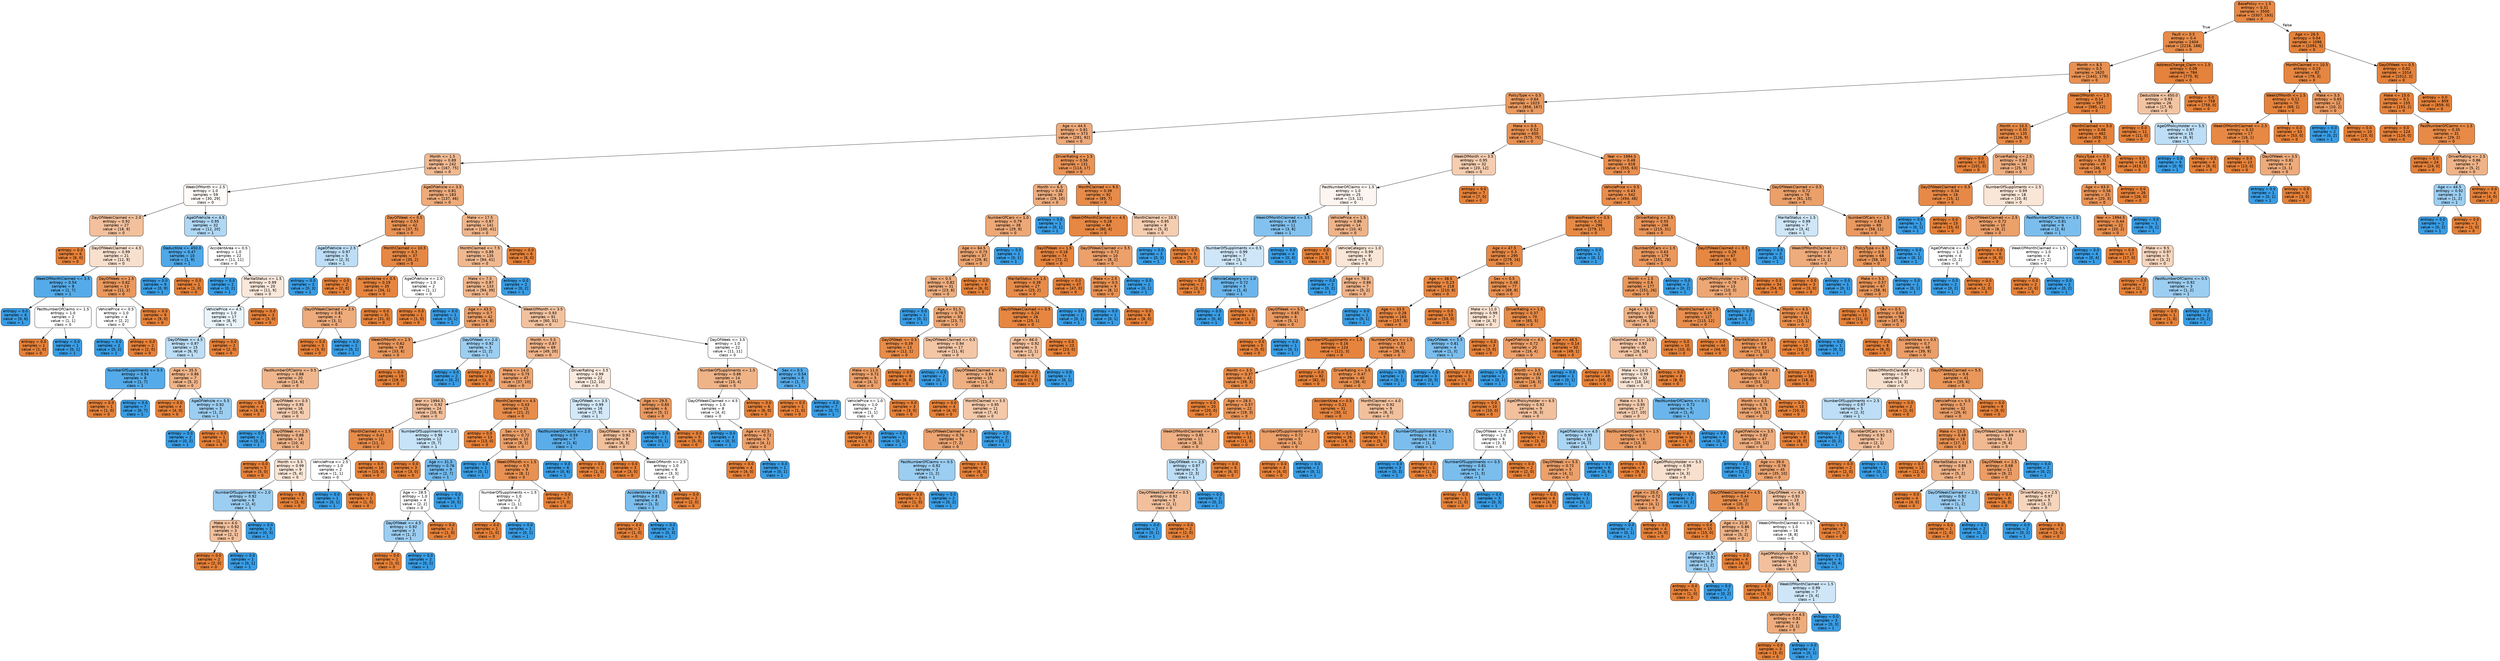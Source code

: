 digraph Tree {
node [shape=box, style="filled, rounded", color="black", fontname=helvetica] ;
edge [fontname=helvetica] ;
0 [label="BasePolicy <= 1.5\nentropy = 0.31\nsamples = 3500\nvalue = [3307, 193]\nclass = 0", fillcolor="#e78845"] ;
1 [label="Fault <= 0.5\nentropy = 0.4\nsamples = 2404\nvalue = [2216, 188]\nclass = 0", fillcolor="#e78c4a"] ;
0 -> 1 [labeldistance=2.5, labelangle=45, headlabel="True"] ;
2 [label="Month <= 8.5\nentropy = 0.5\nsamples = 1620\nvalue = [1441, 179]\nclass = 0", fillcolor="#e89152"] ;
1 -> 2 ;
3 [label="PolicyType <= 0.5\nentropy = 0.64\nsamples = 1023\nvalue = [856, 167]\nclass = 0", fillcolor="#ea9a60"] ;
2 -> 3 ;
4 [label="Age <= 44.5\nentropy = 0.81\nsamples = 373\nvalue = [281, 92]\nclass = 0", fillcolor="#eeaa7a"] ;
3 -> 4 ;
5 [label="Month <= 1.5\nentropy = 0.89\nsamples = 242\nvalue = [167, 75]\nclass = 0", fillcolor="#f1ba92"] ;
4 -> 5 ;
6 [label="WeekOfMonth <= 2.5\nentropy = 1.0\nsamples = 59\nvalue = [30, 29]\nclass = 0", fillcolor="#fefbf8"] ;
5 -> 6 ;
7 [label="DayOfWeekClaimed <= 2.0\nentropy = 0.92\nsamples = 27\nvalue = [18, 9]\nclass = 0", fillcolor="#f2c09c"] ;
6 -> 7 ;
8 [label="entropy = 0.0\nsamples = 6\nvalue = [6, 0]\nclass = 0", fillcolor="#e58139"] ;
7 -> 8 ;
9 [label="DayOfWeekClaimed <= 4.5\nentropy = 0.99\nsamples = 21\nvalue = [12, 9]\nclass = 0", fillcolor="#f8e0ce"] ;
7 -> 9 ;
10 [label="WeekOfMonthClaimed <= 3.5\nentropy = 0.54\nsamples = 8\nvalue = [1, 7]\nclass = 1", fillcolor="#55abe9"] ;
9 -> 10 ;
11 [label="entropy = 0.0\nsamples = 6\nvalue = [0, 6]\nclass = 1", fillcolor="#399de5"] ;
10 -> 11 ;
12 [label="PastNumberOfClaims <= 1.5\nentropy = 1.0\nsamples = 2\nvalue = [1, 1]\nclass = 0", fillcolor="#ffffff"] ;
10 -> 12 ;
13 [label="entropy = 0.0\nsamples = 1\nvalue = [1, 0]\nclass = 0", fillcolor="#e58139"] ;
12 -> 13 ;
14 [label="entropy = 0.0\nsamples = 1\nvalue = [0, 1]\nclass = 1", fillcolor="#399de5"] ;
12 -> 14 ;
15 [label="DayOfWeek <= 1.5\nentropy = 0.62\nsamples = 13\nvalue = [11, 2]\nclass = 0", fillcolor="#ea985d"] ;
9 -> 15 ;
16 [label="VehiclePrice <= 0.5\nentropy = 1.0\nsamples = 4\nvalue = [2, 2]\nclass = 0", fillcolor="#ffffff"] ;
15 -> 16 ;
17 [label="entropy = 0.0\nsamples = 2\nvalue = [0, 2]\nclass = 1", fillcolor="#399de5"] ;
16 -> 17 ;
18 [label="entropy = 0.0\nsamples = 2\nvalue = [2, 0]\nclass = 0", fillcolor="#e58139"] ;
16 -> 18 ;
19 [label="entropy = 0.0\nsamples = 9\nvalue = [9, 0]\nclass = 0", fillcolor="#e58139"] ;
15 -> 19 ;
20 [label="AgeOfVehicle <= 4.5\nentropy = 0.95\nsamples = 32\nvalue = [12, 20]\nclass = 1", fillcolor="#b0d8f5"] ;
6 -> 20 ;
21 [label="Deductible <= 450.0\nentropy = 0.47\nsamples = 10\nvalue = [1, 9]\nclass = 1", fillcolor="#4fa8e8"] ;
20 -> 21 ;
22 [label="entropy = 0.0\nsamples = 9\nvalue = [0, 9]\nclass = 1", fillcolor="#399de5"] ;
21 -> 22 ;
23 [label="entropy = 0.0\nsamples = 1\nvalue = [1, 0]\nclass = 0", fillcolor="#e58139"] ;
21 -> 23 ;
24 [label="AccidentArea <= 0.5\nentropy = 1.0\nsamples = 22\nvalue = [11, 11]\nclass = 0", fillcolor="#ffffff"] ;
20 -> 24 ;
25 [label="entropy = 0.0\nsamples = 2\nvalue = [0, 2]\nclass = 1", fillcolor="#399de5"] ;
24 -> 25 ;
26 [label="MaritalStatus <= 1.5\nentropy = 0.99\nsamples = 20\nvalue = [11, 9]\nclass = 0", fillcolor="#fae8db"] ;
24 -> 26 ;
27 [label="VehiclePrice <= 4.5\nentropy = 1.0\nsamples = 17\nvalue = [8, 9]\nclass = 1", fillcolor="#e9f4fc"] ;
26 -> 27 ;
28 [label="DayOfWeek <= 4.5\nentropy = 0.97\nsamples = 15\nvalue = [6, 9]\nclass = 1", fillcolor="#bddef6"] ;
27 -> 28 ;
29 [label="NumberOfSuppliments <= 0.5\nentropy = 0.54\nsamples = 8\nvalue = [1, 7]\nclass = 1", fillcolor="#55abe9"] ;
28 -> 29 ;
30 [label="entropy = 0.0\nsamples = 1\nvalue = [1, 0]\nclass = 0", fillcolor="#e58139"] ;
29 -> 30 ;
31 [label="entropy = 0.0\nsamples = 7\nvalue = [0, 7]\nclass = 1", fillcolor="#399de5"] ;
29 -> 31 ;
32 [label="Age <= 35.5\nentropy = 0.86\nsamples = 7\nvalue = [5, 2]\nclass = 0", fillcolor="#efb388"] ;
28 -> 32 ;
33 [label="entropy = 0.0\nsamples = 4\nvalue = [4, 0]\nclass = 0", fillcolor="#e58139"] ;
32 -> 33 ;
34 [label="AgeOfVehicle <= 5.5\nentropy = 0.92\nsamples = 3\nvalue = [1, 2]\nclass = 1", fillcolor="#9ccef2"] ;
32 -> 34 ;
35 [label="entropy = 0.0\nsamples = 2\nvalue = [0, 2]\nclass = 1", fillcolor="#399de5"] ;
34 -> 35 ;
36 [label="entropy = 0.0\nsamples = 1\nvalue = [1, 0]\nclass = 0", fillcolor="#e58139"] ;
34 -> 36 ;
37 [label="entropy = 0.0\nsamples = 2\nvalue = [2, 0]\nclass = 0", fillcolor="#e58139"] ;
27 -> 37 ;
38 [label="entropy = 0.0\nsamples = 3\nvalue = [3, 0]\nclass = 0", fillcolor="#e58139"] ;
26 -> 38 ;
39 [label="AgeOfVehicle <= 3.5\nentropy = 0.81\nsamples = 183\nvalue = [137, 46]\nclass = 0", fillcolor="#eeab7b"] ;
5 -> 39 ;
40 [label="DayOfWeek <= 0.5\nentropy = 0.53\nsamples = 42\nvalue = [37, 5]\nclass = 0", fillcolor="#e99254"] ;
39 -> 40 ;
41 [label="AgeOfVehicle <= 2.5\nentropy = 0.97\nsamples = 5\nvalue = [2, 3]\nclass = 1", fillcolor="#bddef6"] ;
40 -> 41 ;
42 [label="entropy = 0.0\nsamples = 3\nvalue = [0, 3]\nclass = 1", fillcolor="#399de5"] ;
41 -> 42 ;
43 [label="entropy = 0.0\nsamples = 2\nvalue = [2, 0]\nclass = 0", fillcolor="#e58139"] ;
41 -> 43 ;
44 [label="MonthClaimed <= 10.5\nentropy = 0.3\nsamples = 37\nvalue = [35, 2]\nclass = 0", fillcolor="#e68844"] ;
40 -> 44 ;
45 [label="AccidentArea <= 0.5\nentropy = 0.19\nsamples = 35\nvalue = [34, 1]\nclass = 0", fillcolor="#e6853f"] ;
44 -> 45 ;
46 [label="DayOfWeekClaimed <= 2.5\nentropy = 0.81\nsamples = 4\nvalue = [3, 1]\nclass = 0", fillcolor="#eeab7b"] ;
45 -> 46 ;
47 [label="entropy = 0.0\nsamples = 3\nvalue = [3, 0]\nclass = 0", fillcolor="#e58139"] ;
46 -> 47 ;
48 [label="entropy = 0.0\nsamples = 1\nvalue = [0, 1]\nclass = 1", fillcolor="#399de5"] ;
46 -> 48 ;
49 [label="entropy = 0.0\nsamples = 31\nvalue = [31, 0]\nclass = 0", fillcolor="#e58139"] ;
45 -> 49 ;
50 [label="AgeOfVehicle <= 2.0\nentropy = 1.0\nsamples = 2\nvalue = [1, 1]\nclass = 0", fillcolor="#ffffff"] ;
44 -> 50 ;
51 [label="entropy = 0.0\nsamples = 1\nvalue = [1, 0]\nclass = 0", fillcolor="#e58139"] ;
50 -> 51 ;
52 [label="entropy = 0.0\nsamples = 1\nvalue = [0, 1]\nclass = 1", fillcolor="#399de5"] ;
50 -> 52 ;
53 [label="Make <= 17.5\nentropy = 0.87\nsamples = 141\nvalue = [100, 41]\nclass = 0", fillcolor="#f0b58a"] ;
39 -> 53 ;
54 [label="MonthClaimed <= 7.5\nentropy = 0.89\nsamples = 135\nvalue = [94, 41]\nclass = 0", fillcolor="#f0b88f"] ;
53 -> 54 ;
55 [label="Make <= 7.5\nentropy = 0.87\nsamples = 133\nvalue = [94, 39]\nclass = 0", fillcolor="#f0b58b"] ;
54 -> 55 ;
56 [label="Age <= 43.5\nentropy = 0.7\nsamples = 42\nvalue = [34, 8]\nclass = 0", fillcolor="#eb9f68"] ;
55 -> 56 ;
57 [label="WeekOfMonth <= 2.5\nentropy = 0.62\nsamples = 39\nvalue = [33, 6]\nclass = 0", fillcolor="#ea985d"] ;
56 -> 57 ;
58 [label="PastNumberOfClaims <= 0.5\nentropy = 0.88\nsamples = 20\nvalue = [14, 6]\nclass = 0", fillcolor="#f0b78e"] ;
57 -> 58 ;
59 [label="entropy = 0.0\nsamples = 4\nvalue = [4, 0]\nclass = 0", fillcolor="#e58139"] ;
58 -> 59 ;
60 [label="DayOfWeek <= 0.5\nentropy = 0.95\nsamples = 16\nvalue = [10, 6]\nclass = 0", fillcolor="#f5cdb0"] ;
58 -> 60 ;
61 [label="entropy = 0.0\nsamples = 2\nvalue = [0, 2]\nclass = 1", fillcolor="#399de5"] ;
60 -> 61 ;
62 [label="DayOfWeek <= 2.5\nentropy = 0.86\nsamples = 14\nvalue = [10, 4]\nclass = 0", fillcolor="#efb388"] ;
60 -> 62 ;
63 [label="entropy = 0.0\nsamples = 5\nvalue = [5, 0]\nclass = 0", fillcolor="#e58139"] ;
62 -> 63 ;
64 [label="Month <= 5.5\nentropy = 0.99\nsamples = 9\nvalue = [5, 4]\nclass = 0", fillcolor="#fae6d7"] ;
62 -> 64 ;
65 [label="NumberOfSuppliments <= 2.0\nentropy = 0.92\nsamples = 6\nvalue = [2, 4]\nclass = 1", fillcolor="#9ccef2"] ;
64 -> 65 ;
66 [label="Make <= 4.0\nentropy = 0.92\nsamples = 3\nvalue = [2, 1]\nclass = 0", fillcolor="#f2c09c"] ;
65 -> 66 ;
67 [label="entropy = 0.0\nsamples = 2\nvalue = [2, 0]\nclass = 0", fillcolor="#e58139"] ;
66 -> 67 ;
68 [label="entropy = 0.0\nsamples = 1\nvalue = [0, 1]\nclass = 1", fillcolor="#399de5"] ;
66 -> 68 ;
69 [label="entropy = 0.0\nsamples = 3\nvalue = [0, 3]\nclass = 1", fillcolor="#399de5"] ;
65 -> 69 ;
70 [label="entropy = 0.0\nsamples = 3\nvalue = [3, 0]\nclass = 0", fillcolor="#e58139"] ;
64 -> 70 ;
71 [label="entropy = 0.0\nsamples = 19\nvalue = [19, 0]\nclass = 0", fillcolor="#e58139"] ;
57 -> 71 ;
72 [label="DayOfWeek <= 2.0\nentropy = 0.92\nsamples = 3\nvalue = [1, 2]\nclass = 1", fillcolor="#9ccef2"] ;
56 -> 72 ;
73 [label="entropy = 0.0\nsamples = 2\nvalue = [0, 2]\nclass = 1", fillcolor="#399de5"] ;
72 -> 73 ;
74 [label="entropy = 0.0\nsamples = 1\nvalue = [1, 0]\nclass = 0", fillcolor="#e58139"] ;
72 -> 74 ;
75 [label="WeekOfMonth <= 3.5\nentropy = 0.93\nsamples = 91\nvalue = [60, 31]\nclass = 0", fillcolor="#f2c29f"] ;
55 -> 75 ;
76 [label="Month <= 5.5\nentropy = 0.87\nsamples = 69\nvalue = [49, 20]\nclass = 0", fillcolor="#f0b48a"] ;
75 -> 76 ;
77 [label="Make <= 14.0\nentropy = 0.75\nsamples = 47\nvalue = [37, 10]\nclass = 0", fillcolor="#eca36f"] ;
76 -> 77 ;
78 [label="Year <= 1994.5\nentropy = 0.92\nsamples = 24\nvalue = [16, 8]\nclass = 0", fillcolor="#f2c09c"] ;
77 -> 78 ;
79 [label="MonthClaimed <= 1.5\nentropy = 0.41\nsamples = 12\nvalue = [11, 1]\nclass = 0", fillcolor="#e78c4b"] ;
78 -> 79 ;
80 [label="VehiclePrice <= 2.5\nentropy = 1.0\nsamples = 2\nvalue = [1, 1]\nclass = 0", fillcolor="#ffffff"] ;
79 -> 80 ;
81 [label="entropy = 0.0\nsamples = 1\nvalue = [0, 1]\nclass = 1", fillcolor="#399de5"] ;
80 -> 81 ;
82 [label="entropy = 0.0\nsamples = 1\nvalue = [1, 0]\nclass = 0", fillcolor="#e58139"] ;
80 -> 82 ;
83 [label="entropy = 0.0\nsamples = 10\nvalue = [10, 0]\nclass = 0", fillcolor="#e58139"] ;
79 -> 83 ;
84 [label="NumberOfSuppliments <= 1.0\nentropy = 0.98\nsamples = 12\nvalue = [5, 7]\nclass = 1", fillcolor="#c6e3f8"] ;
78 -> 84 ;
85 [label="entropy = 0.0\nsamples = 3\nvalue = [3, 0]\nclass = 0", fillcolor="#e58139"] ;
84 -> 85 ;
86 [label="Age <= 31.5\nentropy = 0.76\nsamples = 9\nvalue = [2, 7]\nclass = 1", fillcolor="#72b9ec"] ;
84 -> 86 ;
87 [label="Age <= 28.5\nentropy = 1.0\nsamples = 4\nvalue = [2, 2]\nclass = 0", fillcolor="#ffffff"] ;
86 -> 87 ;
88 [label="DayOfWeek <= 4.5\nentropy = 0.92\nsamples = 3\nvalue = [1, 2]\nclass = 1", fillcolor="#9ccef2"] ;
87 -> 88 ;
89 [label="entropy = 0.0\nsamples = 1\nvalue = [1, 0]\nclass = 0", fillcolor="#e58139"] ;
88 -> 89 ;
90 [label="entropy = 0.0\nsamples = 2\nvalue = [0, 2]\nclass = 1", fillcolor="#399de5"] ;
88 -> 90 ;
91 [label="entropy = 0.0\nsamples = 1\nvalue = [1, 0]\nclass = 0", fillcolor="#e58139"] ;
87 -> 91 ;
92 [label="entropy = 0.0\nsamples = 5\nvalue = [0, 5]\nclass = 1", fillcolor="#399de5"] ;
86 -> 92 ;
93 [label="MonthClaimed <= 4.5\nentropy = 0.43\nsamples = 23\nvalue = [21, 2]\nclass = 0", fillcolor="#e78d4c"] ;
77 -> 93 ;
94 [label="entropy = 0.0\nsamples = 13\nvalue = [13, 0]\nclass = 0", fillcolor="#e58139"] ;
93 -> 94 ;
95 [label="Sex <= 0.5\nentropy = 0.72\nsamples = 10\nvalue = [8, 2]\nclass = 0", fillcolor="#eca06a"] ;
93 -> 95 ;
96 [label="entropy = 0.0\nsamples = 1\nvalue = [0, 1]\nclass = 1", fillcolor="#399de5"] ;
95 -> 96 ;
97 [label="WeekOfMonth <= 1.5\nentropy = 0.5\nsamples = 9\nvalue = [8, 1]\nclass = 0", fillcolor="#e89152"] ;
95 -> 97 ;
98 [label="NumberOfSuppliments <= 1.5\nentropy = 1.0\nsamples = 2\nvalue = [1, 1]\nclass = 0", fillcolor="#ffffff"] ;
97 -> 98 ;
99 [label="entropy = 0.0\nsamples = 1\nvalue = [1, 0]\nclass = 0", fillcolor="#e58139"] ;
98 -> 99 ;
100 [label="entropy = 0.0\nsamples = 1\nvalue = [0, 1]\nclass = 1", fillcolor="#399de5"] ;
98 -> 100 ;
101 [label="entropy = 0.0\nsamples = 7\nvalue = [7, 0]\nclass = 0", fillcolor="#e58139"] ;
97 -> 101 ;
102 [label="DriverRating <= 3.5\nentropy = 0.99\nsamples = 22\nvalue = [12, 10]\nclass = 0", fillcolor="#fbeade"] ;
76 -> 102 ;
103 [label="DayOfWeek <= 3.5\nentropy = 0.99\nsamples = 16\nvalue = [7, 9]\nclass = 1", fillcolor="#d3e9f9"] ;
102 -> 103 ;
104 [label="PastNumberOfClaims <= 2.0\nentropy = 0.59\nsamples = 7\nvalue = [1, 6]\nclass = 1", fillcolor="#5aade9"] ;
103 -> 104 ;
105 [label="entropy = 0.0\nsamples = 6\nvalue = [0, 6]\nclass = 1", fillcolor="#399de5"] ;
104 -> 105 ;
106 [label="entropy = 0.0\nsamples = 1\nvalue = [1, 0]\nclass = 0", fillcolor="#e58139"] ;
104 -> 106 ;
107 [label="DayOfWeek <= 4.5\nentropy = 0.92\nsamples = 9\nvalue = [6, 3]\nclass = 0", fillcolor="#f2c09c"] ;
103 -> 107 ;
108 [label="entropy = 0.0\nsamples = 3\nvalue = [3, 0]\nclass = 0", fillcolor="#e58139"] ;
107 -> 108 ;
109 [label="WeekOfMonth <= 2.5\nentropy = 1.0\nsamples = 6\nvalue = [3, 3]\nclass = 0", fillcolor="#ffffff"] ;
107 -> 109 ;
110 [label="AccidentArea <= 0.5\nentropy = 0.81\nsamples = 4\nvalue = [1, 3]\nclass = 1", fillcolor="#7bbeee"] ;
109 -> 110 ;
111 [label="entropy = 0.0\nsamples = 1\nvalue = [1, 0]\nclass = 0", fillcolor="#e58139"] ;
110 -> 111 ;
112 [label="entropy = 0.0\nsamples = 3\nvalue = [0, 3]\nclass = 1", fillcolor="#399de5"] ;
110 -> 112 ;
113 [label="entropy = 0.0\nsamples = 2\nvalue = [2, 0]\nclass = 0", fillcolor="#e58139"] ;
109 -> 113 ;
114 [label="Age <= 29.5\nentropy = 0.65\nsamples = 6\nvalue = [5, 1]\nclass = 0", fillcolor="#ea9a61"] ;
102 -> 114 ;
115 [label="entropy = 0.0\nsamples = 1\nvalue = [0, 1]\nclass = 1", fillcolor="#399de5"] ;
114 -> 115 ;
116 [label="entropy = 0.0\nsamples = 5\nvalue = [5, 0]\nclass = 0", fillcolor="#e58139"] ;
114 -> 116 ;
117 [label="DayOfWeek <= 3.5\nentropy = 1.0\nsamples = 22\nvalue = [11, 11]\nclass = 0", fillcolor="#ffffff"] ;
75 -> 117 ;
118 [label="NumberOfSuppliments <= 1.5\nentropy = 0.86\nsamples = 14\nvalue = [10, 4]\nclass = 0", fillcolor="#efb388"] ;
117 -> 118 ;
119 [label="DayOfWeekClaimed <= 4.5\nentropy = 1.0\nsamples = 8\nvalue = [4, 4]\nclass = 0", fillcolor="#ffffff"] ;
118 -> 119 ;
120 [label="entropy = 0.0\nsamples = 3\nvalue = [0, 3]\nclass = 1", fillcolor="#399de5"] ;
119 -> 120 ;
121 [label="Age <= 42.5\nentropy = 0.72\nsamples = 5\nvalue = [4, 1]\nclass = 0", fillcolor="#eca06a"] ;
119 -> 121 ;
122 [label="entropy = 0.0\nsamples = 4\nvalue = [4, 0]\nclass = 0", fillcolor="#e58139"] ;
121 -> 122 ;
123 [label="entropy = 0.0\nsamples = 1\nvalue = [0, 1]\nclass = 1", fillcolor="#399de5"] ;
121 -> 123 ;
124 [label="entropy = 0.0\nsamples = 6\nvalue = [6, 0]\nclass = 0", fillcolor="#e58139"] ;
118 -> 124 ;
125 [label="Sex <= 0.5\nentropy = 0.54\nsamples = 8\nvalue = [1, 7]\nclass = 1", fillcolor="#55abe9"] ;
117 -> 125 ;
126 [label="entropy = 0.0\nsamples = 1\nvalue = [1, 0]\nclass = 0", fillcolor="#e58139"] ;
125 -> 126 ;
127 [label="entropy = 0.0\nsamples = 7\nvalue = [0, 7]\nclass = 1", fillcolor="#399de5"] ;
125 -> 127 ;
128 [label="entropy = 0.0\nsamples = 2\nvalue = [0, 2]\nclass = 1", fillcolor="#399de5"] ;
54 -> 128 ;
129 [label="entropy = 0.0\nsamples = 6\nvalue = [6, 0]\nclass = 0", fillcolor="#e58139"] ;
53 -> 129 ;
130 [label="DriverRating <= 1.5\nentropy = 0.56\nsamples = 131\nvalue = [114, 17]\nclass = 0", fillcolor="#e99457"] ;
4 -> 130 ;
131 [label="Month <= 6.5\nentropy = 0.82\nsamples = 39\nvalue = [29, 10]\nclass = 0", fillcolor="#eeac7d"] ;
130 -> 131 ;
132 [label="NumberOfCars <= 1.0\nentropy = 0.79\nsamples = 38\nvalue = [29, 9]\nclass = 0", fillcolor="#eda876"] ;
131 -> 132 ;
133 [label="Age <= 64.5\nentropy = 0.75\nsamples = 37\nvalue = [29, 8]\nclass = 0", fillcolor="#eca470"] ;
132 -> 133 ;
134 [label="Sex <= 0.5\nentropy = 0.82\nsamples = 31\nvalue = [23, 8]\nclass = 0", fillcolor="#eead7e"] ;
133 -> 134 ;
135 [label="entropy = 0.0\nsamples = 1\nvalue = [0, 1]\nclass = 1", fillcolor="#399de5"] ;
134 -> 135 ;
136 [label="Age <= 51.5\nentropy = 0.78\nsamples = 30\nvalue = [23, 7]\nclass = 0", fillcolor="#eda775"] ;
134 -> 136 ;
137 [label="DayOfWeek <= 0.5\nentropy = 0.39\nsamples = 13\nvalue = [12, 1]\nclass = 0", fillcolor="#e78c49"] ;
136 -> 137 ;
138 [label="Make <= 11.0\nentropy = 0.72\nsamples = 5\nvalue = [4, 1]\nclass = 0", fillcolor="#eca06a"] ;
137 -> 138 ;
139 [label="VehiclePrice <= 1.0\nentropy = 1.0\nsamples = 2\nvalue = [1, 1]\nclass = 0", fillcolor="#ffffff"] ;
138 -> 139 ;
140 [label="entropy = 0.0\nsamples = 1\nvalue = [1, 0]\nclass = 0", fillcolor="#e58139"] ;
139 -> 140 ;
141 [label="entropy = 0.0\nsamples = 1\nvalue = [0, 1]\nclass = 1", fillcolor="#399de5"] ;
139 -> 141 ;
142 [label="entropy = 0.0\nsamples = 3\nvalue = [3, 0]\nclass = 0", fillcolor="#e58139"] ;
138 -> 142 ;
143 [label="entropy = 0.0\nsamples = 8\nvalue = [8, 0]\nclass = 0", fillcolor="#e58139"] ;
137 -> 143 ;
144 [label="DayOfWeekClaimed <= 0.5\nentropy = 0.94\nsamples = 17\nvalue = [11, 6]\nclass = 0", fillcolor="#f3c6a5"] ;
136 -> 144 ;
145 [label="entropy = 0.0\nsamples = 2\nvalue = [0, 2]\nclass = 1", fillcolor="#399de5"] ;
144 -> 145 ;
146 [label="DayOfWeekClaimed <= 4.5\nentropy = 0.84\nsamples = 15\nvalue = [11, 4]\nclass = 0", fillcolor="#eeaf81"] ;
144 -> 146 ;
147 [label="entropy = 0.0\nsamples = 4\nvalue = [4, 0]\nclass = 0", fillcolor="#e58139"] ;
146 -> 147 ;
148 [label="MonthClaimed <= 5.5\nentropy = 0.95\nsamples = 11\nvalue = [7, 4]\nclass = 0", fillcolor="#f4c9aa"] ;
146 -> 148 ;
149 [label="DayOfWeekClaimed <= 5.5\nentropy = 0.76\nsamples = 9\nvalue = [7, 2]\nclass = 0", fillcolor="#eca572"] ;
148 -> 149 ;
150 [label="PastNumberOfClaims <= 0.5\nentropy = 0.92\nsamples = 3\nvalue = [1, 2]\nclass = 1", fillcolor="#9ccef2"] ;
149 -> 150 ;
151 [label="entropy = 0.0\nsamples = 1\nvalue = [1, 0]\nclass = 0", fillcolor="#e58139"] ;
150 -> 151 ;
152 [label="entropy = 0.0\nsamples = 2\nvalue = [0, 2]\nclass = 1", fillcolor="#399de5"] ;
150 -> 152 ;
153 [label="entropy = 0.0\nsamples = 6\nvalue = [6, 0]\nclass = 0", fillcolor="#e58139"] ;
149 -> 153 ;
154 [label="entropy = 0.0\nsamples = 2\nvalue = [0, 2]\nclass = 1", fillcolor="#399de5"] ;
148 -> 154 ;
155 [label="entropy = 0.0\nsamples = 6\nvalue = [6, 0]\nclass = 0", fillcolor="#e58139"] ;
133 -> 155 ;
156 [label="entropy = 0.0\nsamples = 1\nvalue = [0, 1]\nclass = 1", fillcolor="#399de5"] ;
132 -> 156 ;
157 [label="entropy = 0.0\nsamples = 1\nvalue = [0, 1]\nclass = 1", fillcolor="#399de5"] ;
131 -> 157 ;
158 [label="MonthClaimed <= 9.5\nentropy = 0.39\nsamples = 92\nvalue = [85, 7]\nclass = 0", fillcolor="#e78b49"] ;
130 -> 158 ;
159 [label="WeekOfMonthClaimed <= 4.5\nentropy = 0.28\nsamples = 84\nvalue = [80, 4]\nclass = 0", fillcolor="#e68743"] ;
158 -> 159 ;
160 [label="DayOfWeek <= 1.5\nentropy = 0.18\nsamples = 74\nvalue = [72, 2]\nclass = 0", fillcolor="#e6843e"] ;
159 -> 160 ;
161 [label="MaritalStatus <= 1.5\nentropy = 0.38\nsamples = 27\nvalue = [25, 2]\nclass = 0", fillcolor="#e78b49"] ;
160 -> 161 ;
162 [label="DayOfWeekClaimed <= 0.5\nentropy = 0.24\nsamples = 26\nvalue = [25, 1]\nclass = 0", fillcolor="#e68641"] ;
161 -> 162 ;
163 [label="Age <= 66.0\nentropy = 0.92\nsamples = 3\nvalue = [2, 1]\nclass = 0", fillcolor="#f2c09c"] ;
162 -> 163 ;
164 [label="entropy = 0.0\nsamples = 2\nvalue = [2, 0]\nclass = 0", fillcolor="#e58139"] ;
163 -> 164 ;
165 [label="entropy = 0.0\nsamples = 1\nvalue = [0, 1]\nclass = 1", fillcolor="#399de5"] ;
163 -> 165 ;
166 [label="entropy = 0.0\nsamples = 23\nvalue = [23, 0]\nclass = 0", fillcolor="#e58139"] ;
162 -> 166 ;
167 [label="entropy = 0.0\nsamples = 1\nvalue = [0, 1]\nclass = 1", fillcolor="#399de5"] ;
161 -> 167 ;
168 [label="entropy = 0.0\nsamples = 47\nvalue = [47, 0]\nclass = 0", fillcolor="#e58139"] ;
160 -> 168 ;
169 [label="DayOfWeekClaimed <= 5.5\nentropy = 0.72\nsamples = 10\nvalue = [8, 2]\nclass = 0", fillcolor="#eca06a"] ;
159 -> 169 ;
170 [label="Make <= 2.5\nentropy = 0.5\nsamples = 9\nvalue = [8, 1]\nclass = 0", fillcolor="#e89152"] ;
169 -> 170 ;
171 [label="entropy = 0.0\nsamples = 1\nvalue = [0, 1]\nclass = 1", fillcolor="#399de5"] ;
170 -> 171 ;
172 [label="entropy = 0.0\nsamples = 8\nvalue = [8, 0]\nclass = 0", fillcolor="#e58139"] ;
170 -> 172 ;
173 [label="entropy = 0.0\nsamples = 1\nvalue = [0, 1]\nclass = 1", fillcolor="#399de5"] ;
169 -> 173 ;
174 [label="MonthClaimed <= 10.5\nentropy = 0.95\nsamples = 8\nvalue = [5, 3]\nclass = 0", fillcolor="#f5cdb0"] ;
158 -> 174 ;
175 [label="entropy = 0.0\nsamples = 3\nvalue = [0, 3]\nclass = 1", fillcolor="#399de5"] ;
174 -> 175 ;
176 [label="entropy = 0.0\nsamples = 5\nvalue = [5, 0]\nclass = 0", fillcolor="#e58139"] ;
174 -> 176 ;
177 [label="Make <= 0.5\nentropy = 0.52\nsamples = 650\nvalue = [575, 75]\nclass = 0", fillcolor="#e89153"] ;
3 -> 177 ;
178 [label="WeekOfMonth <= 3.5\nentropy = 0.95\nsamples = 32\nvalue = [20, 12]\nclass = 0", fillcolor="#f5cdb0"] ;
177 -> 178 ;
179 [label="PastNumberOfClaims <= 1.5\nentropy = 1.0\nsamples = 25\nvalue = [13, 12]\nclass = 0", fillcolor="#fdf5f0"] ;
178 -> 179 ;
180 [label="WeekOfMonthClaimed <= 3.5\nentropy = 0.85\nsamples = 11\nvalue = [3, 8]\nclass = 1", fillcolor="#83c2ef"] ;
179 -> 180 ;
181 [label="NumberOfSuppliments <= 0.5\nentropy = 0.99\nsamples = 7\nvalue = [3, 4]\nclass = 1", fillcolor="#cee6f8"] ;
180 -> 181 ;
182 [label="entropy = 0.0\nsamples = 2\nvalue = [2, 0]\nclass = 0", fillcolor="#e58139"] ;
181 -> 182 ;
183 [label="VehicleCategory <= 1.0\nentropy = 0.72\nsamples = 5\nvalue = [1, 4]\nclass = 1", fillcolor="#6ab6ec"] ;
181 -> 183 ;
184 [label="entropy = 0.0\nsamples = 4\nvalue = [0, 4]\nclass = 1", fillcolor="#399de5"] ;
183 -> 184 ;
185 [label="entropy = 0.0\nsamples = 1\nvalue = [1, 0]\nclass = 0", fillcolor="#e58139"] ;
183 -> 185 ;
186 [label="entropy = 0.0\nsamples = 4\nvalue = [0, 4]\nclass = 1", fillcolor="#399de5"] ;
180 -> 186 ;
187 [label="VehiclePrice <= 1.5\nentropy = 0.86\nsamples = 14\nvalue = [10, 4]\nclass = 0", fillcolor="#efb388"] ;
179 -> 187 ;
188 [label="entropy = 0.0\nsamples = 5\nvalue = [5, 0]\nclass = 0", fillcolor="#e58139"] ;
187 -> 188 ;
189 [label="VehicleCategory <= 1.0\nentropy = 0.99\nsamples = 9\nvalue = [5, 4]\nclass = 0", fillcolor="#fae6d7"] ;
187 -> 189 ;
190 [label="entropy = 0.0\nsamples = 2\nvalue = [0, 2]\nclass = 1", fillcolor="#399de5"] ;
189 -> 190 ;
191 [label="Age <= 78.0\nentropy = 0.86\nsamples = 7\nvalue = [5, 2]\nclass = 0", fillcolor="#efb388"] ;
189 -> 191 ;
192 [label="DayOfWeek <= 5.5\nentropy = 0.65\nsamples = 6\nvalue = [5, 1]\nclass = 0", fillcolor="#ea9a61"] ;
191 -> 192 ;
193 [label="entropy = 0.0\nsamples = 5\nvalue = [5, 0]\nclass = 0", fillcolor="#e58139"] ;
192 -> 193 ;
194 [label="entropy = 0.0\nsamples = 1\nvalue = [0, 1]\nclass = 1", fillcolor="#399de5"] ;
192 -> 194 ;
195 [label="entropy = 0.0\nsamples = 1\nvalue = [0, 1]\nclass = 1", fillcolor="#399de5"] ;
191 -> 195 ;
196 [label="entropy = 0.0\nsamples = 7\nvalue = [7, 0]\nclass = 0", fillcolor="#e58139"] ;
178 -> 196 ;
197 [label="Year <= 1994.5\nentropy = 0.48\nsamples = 618\nvalue = [555, 63]\nclass = 0", fillcolor="#e88f4f"] ;
177 -> 197 ;
198 [label="VehiclePrice <= 0.5\nentropy = 0.43\nsamples = 542\nvalue = [494, 48]\nclass = 0", fillcolor="#e88d4c"] ;
197 -> 198 ;
199 [label="WitnessPresent <= 0.5\nentropy = 0.32\nsamples = 296\nvalue = [279, 17]\nclass = 0", fillcolor="#e78945"] ;
198 -> 199 ;
200 [label="Age <= 47.5\nentropy = 0.3\nsamples = 295\nvalue = [279, 16]\nclass = 0", fillcolor="#e68844"] ;
199 -> 200 ;
201 [label="Age <= 38.5\nentropy = 0.23\nsamples = 218\nvalue = [210, 8]\nclass = 0", fillcolor="#e68641"] ;
200 -> 201 ;
202 [label="Age <= 33.5\nentropy = 0.28\nsamples = 165\nvalue = [157, 8]\nclass = 0", fillcolor="#e68743"] ;
201 -> 202 ;
203 [label="NumberOfSuppliments <= 1.5\nentropy = 0.16\nsamples = 124\nvalue = [121, 3]\nclass = 0", fillcolor="#e6843e"] ;
202 -> 203 ;
204 [label="Month <= 3.5\nentropy = 0.37\nsamples = 42\nvalue = [39, 3]\nclass = 0", fillcolor="#e78b48"] ;
203 -> 204 ;
205 [label="entropy = 0.0\nsamples = 20\nvalue = [20, 0]\nclass = 0", fillcolor="#e58139"] ;
204 -> 205 ;
206 [label="Age <= 28.5\nentropy = 0.57\nsamples = 22\nvalue = [19, 3]\nclass = 0", fillcolor="#e99558"] ;
204 -> 206 ;
207 [label="WeekOfMonthClaimed <= 3.5\nentropy = 0.85\nsamples = 11\nvalue = [8, 3]\nclass = 0", fillcolor="#efb083"] ;
206 -> 207 ;
208 [label="DayOfWeek <= 2.5\nentropy = 0.97\nsamples = 5\nvalue = [2, 3]\nclass = 1", fillcolor="#bddef6"] ;
207 -> 208 ;
209 [label="DayOfWeekClaimed <= 0.5\nentropy = 0.92\nsamples = 3\nvalue = [2, 1]\nclass = 0", fillcolor="#f2c09c"] ;
208 -> 209 ;
210 [label="entropy = 0.0\nsamples = 1\nvalue = [0, 1]\nclass = 1", fillcolor="#399de5"] ;
209 -> 210 ;
211 [label="entropy = 0.0\nsamples = 2\nvalue = [2, 0]\nclass = 0", fillcolor="#e58139"] ;
209 -> 211 ;
212 [label="entropy = 0.0\nsamples = 2\nvalue = [0, 2]\nclass = 1", fillcolor="#399de5"] ;
208 -> 212 ;
213 [label="entropy = 0.0\nsamples = 6\nvalue = [6, 0]\nclass = 0", fillcolor="#e58139"] ;
207 -> 213 ;
214 [label="entropy = 0.0\nsamples = 11\nvalue = [11, 0]\nclass = 0", fillcolor="#e58139"] ;
206 -> 214 ;
215 [label="entropy = 0.0\nsamples = 82\nvalue = [82, 0]\nclass = 0", fillcolor="#e58139"] ;
203 -> 215 ;
216 [label="NumberOfCars <= 1.5\nentropy = 0.53\nsamples = 41\nvalue = [36, 5]\nclass = 0", fillcolor="#e99254"] ;
202 -> 216 ;
217 [label="DriverRating <= 3.5\nentropy = 0.47\nsamples = 40\nvalue = [36, 4]\nclass = 0", fillcolor="#e88f4f"] ;
216 -> 217 ;
218 [label="AccidentArea <= 0.5\nentropy = 0.21\nsamples = 31\nvalue = [30, 1]\nclass = 0", fillcolor="#e68540"] ;
217 -> 218 ;
219 [label="NumberOfSuppliments <= 2.5\nentropy = 0.72\nsamples = 5\nvalue = [4, 1]\nclass = 0", fillcolor="#eca06a"] ;
218 -> 219 ;
220 [label="entropy = 0.0\nsamples = 4\nvalue = [4, 0]\nclass = 0", fillcolor="#e58139"] ;
219 -> 220 ;
221 [label="entropy = 0.0\nsamples = 1\nvalue = [0, 1]\nclass = 1", fillcolor="#399de5"] ;
219 -> 221 ;
222 [label="entropy = 0.0\nsamples = 26\nvalue = [26, 0]\nclass = 0", fillcolor="#e58139"] ;
218 -> 222 ;
223 [label="MonthClaimed <= 4.0\nentropy = 0.92\nsamples = 9\nvalue = [6, 3]\nclass = 0", fillcolor="#f2c09c"] ;
217 -> 223 ;
224 [label="entropy = 0.0\nsamples = 5\nvalue = [5, 0]\nclass = 0", fillcolor="#e58139"] ;
223 -> 224 ;
225 [label="NumberOfSuppliments <= 2.5\nentropy = 0.81\nsamples = 4\nvalue = [1, 3]\nclass = 1", fillcolor="#7bbeee"] ;
223 -> 225 ;
226 [label="entropy = 0.0\nsamples = 3\nvalue = [0, 3]\nclass = 1", fillcolor="#399de5"] ;
225 -> 226 ;
227 [label="entropy = 0.0\nsamples = 1\nvalue = [1, 0]\nclass = 0", fillcolor="#e58139"] ;
225 -> 227 ;
228 [label="entropy = 0.0\nsamples = 1\nvalue = [0, 1]\nclass = 1", fillcolor="#399de5"] ;
216 -> 228 ;
229 [label="entropy = 0.0\nsamples = 53\nvalue = [53, 0]\nclass = 0", fillcolor="#e58139"] ;
201 -> 229 ;
230 [label="Sex <= 0.5\nentropy = 0.48\nsamples = 77\nvalue = [69, 8]\nclass = 0", fillcolor="#e89050"] ;
200 -> 230 ;
231 [label="Make <= 11.0\nentropy = 0.99\nsamples = 7\nvalue = [4, 3]\nclass = 0", fillcolor="#f8e0ce"] ;
230 -> 231 ;
232 [label="DayOfWeek <= 5.5\nentropy = 0.81\nsamples = 4\nvalue = [1, 3]\nclass = 1", fillcolor="#7bbeee"] ;
231 -> 232 ;
233 [label="entropy = 0.0\nsamples = 3\nvalue = [0, 3]\nclass = 1", fillcolor="#399de5"] ;
232 -> 233 ;
234 [label="entropy = 0.0\nsamples = 1\nvalue = [1, 0]\nclass = 0", fillcolor="#e58139"] ;
232 -> 234 ;
235 [label="entropy = 0.0\nsamples = 3\nvalue = [3, 0]\nclass = 0", fillcolor="#e58139"] ;
231 -> 235 ;
236 [label="DriverRating <= 1.5\nentropy = 0.37\nsamples = 70\nvalue = [65, 5]\nclass = 0", fillcolor="#e78b48"] ;
230 -> 236 ;
237 [label="AgeOfVehicle <= 4.5\nentropy = 0.72\nsamples = 20\nvalue = [16, 4]\nclass = 0", fillcolor="#eca06a"] ;
236 -> 237 ;
238 [label="entropy = 0.0\nsamples = 1\nvalue = [0, 1]\nclass = 1", fillcolor="#399de5"] ;
237 -> 238 ;
239 [label="Month <= 3.5\nentropy = 0.63\nsamples = 19\nvalue = [16, 3]\nclass = 0", fillcolor="#ea995e"] ;
237 -> 239 ;
240 [label="entropy = 0.0\nsamples = 10\nvalue = [10, 0]\nclass = 0", fillcolor="#e58139"] ;
239 -> 240 ;
241 [label="AgeOfPolicyHolder <= 6.5\nentropy = 0.92\nsamples = 9\nvalue = [6, 3]\nclass = 0", fillcolor="#f2c09c"] ;
239 -> 241 ;
242 [label="DayOfWeek <= 2.5\nentropy = 1.0\nsamples = 6\nvalue = [3, 3]\nclass = 0", fillcolor="#ffffff"] ;
241 -> 242 ;
243 [label="NumberOfSuppliments <= 0.5\nentropy = 0.81\nsamples = 4\nvalue = [1, 3]\nclass = 1", fillcolor="#7bbeee"] ;
242 -> 243 ;
244 [label="entropy = 0.0\nsamples = 1\nvalue = [1, 0]\nclass = 0", fillcolor="#e58139"] ;
243 -> 244 ;
245 [label="entropy = 0.0\nsamples = 3\nvalue = [0, 3]\nclass = 1", fillcolor="#399de5"] ;
243 -> 245 ;
246 [label="entropy = 0.0\nsamples = 2\nvalue = [2, 0]\nclass = 0", fillcolor="#e58139"] ;
242 -> 246 ;
247 [label="entropy = 0.0\nsamples = 3\nvalue = [3, 0]\nclass = 0", fillcolor="#e58139"] ;
241 -> 247 ;
248 [label="Age <= 48.5\nentropy = 0.14\nsamples = 50\nvalue = [49, 1]\nclass = 0", fillcolor="#e6843d"] ;
236 -> 248 ;
249 [label="entropy = 0.0\nsamples = 1\nvalue = [0, 1]\nclass = 1", fillcolor="#399de5"] ;
248 -> 249 ;
250 [label="entropy = 0.0\nsamples = 49\nvalue = [49, 0]\nclass = 0", fillcolor="#e58139"] ;
248 -> 250 ;
251 [label="entropy = 0.0\nsamples = 1\nvalue = [0, 1]\nclass = 1", fillcolor="#399de5"] ;
199 -> 251 ;
252 [label="DriverRating <= 3.5\nentropy = 0.55\nsamples = 246\nvalue = [215, 31]\nclass = 0", fillcolor="#e99356"] ;
198 -> 252 ;
253 [label="NumberOfCars <= 1.5\nentropy = 0.63\nsamples = 179\nvalue = [151, 28]\nclass = 0", fillcolor="#ea985e"] ;
252 -> 253 ;
254 [label="Month <= 1.5\nentropy = 0.6\nsamples = 177\nvalue = [151, 26]\nclass = 0", fillcolor="#e9975b"] ;
253 -> 254 ;
255 [label="Age <= 51.5\nentropy = 0.86\nsamples = 50\nvalue = [36, 14]\nclass = 0", fillcolor="#efb286"] ;
254 -> 255 ;
256 [label="MonthClaimed <= 10.5\nentropy = 0.93\nsamples = 40\nvalue = [26, 14]\nclass = 0", fillcolor="#f3c5a4"] ;
255 -> 256 ;
257 [label="Make <= 14.0\nentropy = 0.99\nsamples = 32\nvalue = [18, 14]\nclass = 0", fillcolor="#f9e3d3"] ;
256 -> 257 ;
258 [label="Make <= 5.5\nentropy = 0.95\nsamples = 27\nvalue = [17, 10]\nclass = 0", fillcolor="#f4cbad"] ;
257 -> 258 ;
259 [label="AgeOfVehicle <= 4.5\nentropy = 0.95\nsamples = 11\nvalue = [4, 7]\nclass = 1", fillcolor="#aad5f4"] ;
258 -> 259 ;
260 [label="DayOfWeek <= 5.5\nentropy = 0.72\nsamples = 5\nvalue = [4, 1]\nclass = 0", fillcolor="#eca06a"] ;
259 -> 260 ;
261 [label="entropy = 0.0\nsamples = 4\nvalue = [4, 0]\nclass = 0", fillcolor="#e58139"] ;
260 -> 261 ;
262 [label="entropy = 0.0\nsamples = 1\nvalue = [0, 1]\nclass = 1", fillcolor="#399de5"] ;
260 -> 262 ;
263 [label="entropy = 0.0\nsamples = 6\nvalue = [0, 6]\nclass = 1", fillcolor="#399de5"] ;
259 -> 263 ;
264 [label="PastNumberOfClaims <= 1.5\nentropy = 0.7\nsamples = 16\nvalue = [13, 3]\nclass = 0", fillcolor="#eb9e67"] ;
258 -> 264 ;
265 [label="entropy = 0.0\nsamples = 9\nvalue = [9, 0]\nclass = 0", fillcolor="#e58139"] ;
264 -> 265 ;
266 [label="AgeOfPolicyHolder <= 5.5\nentropy = 0.99\nsamples = 7\nvalue = [4, 3]\nclass = 0", fillcolor="#f8e0ce"] ;
264 -> 266 ;
267 [label="Age <= 20.0\nentropy = 0.72\nsamples = 5\nvalue = [4, 1]\nclass = 0", fillcolor="#eca06a"] ;
266 -> 267 ;
268 [label="entropy = 0.0\nsamples = 1\nvalue = [0, 1]\nclass = 1", fillcolor="#399de5"] ;
267 -> 268 ;
269 [label="entropy = 0.0\nsamples = 4\nvalue = [4, 0]\nclass = 0", fillcolor="#e58139"] ;
267 -> 269 ;
270 [label="entropy = 0.0\nsamples = 2\nvalue = [0, 2]\nclass = 1", fillcolor="#399de5"] ;
266 -> 270 ;
271 [label="PastNumberOfClaims <= 0.5\nentropy = 0.72\nsamples = 5\nvalue = [1, 4]\nclass = 1", fillcolor="#6ab6ec"] ;
257 -> 271 ;
272 [label="entropy = 0.0\nsamples = 1\nvalue = [1, 0]\nclass = 0", fillcolor="#e58139"] ;
271 -> 272 ;
273 [label="entropy = 0.0\nsamples = 4\nvalue = [0, 4]\nclass = 1", fillcolor="#399de5"] ;
271 -> 273 ;
274 [label="entropy = 0.0\nsamples = 8\nvalue = [8, 0]\nclass = 0", fillcolor="#e58139"] ;
256 -> 274 ;
275 [label="entropy = 0.0\nsamples = 10\nvalue = [10, 0]\nclass = 0", fillcolor="#e58139"] ;
255 -> 275 ;
276 [label="MonthClaimed <= 3.5\nentropy = 0.45\nsamples = 127\nvalue = [115, 12]\nclass = 0", fillcolor="#e88e4e"] ;
254 -> 276 ;
277 [label="entropy = 0.0\nsamples = 44\nvalue = [44, 0]\nclass = 0", fillcolor="#e58139"] ;
276 -> 277 ;
278 [label="MaritalStatus <= 1.5\nentropy = 0.6\nsamples = 83\nvalue = [71, 12]\nclass = 0", fillcolor="#e9965a"] ;
276 -> 278 ;
279 [label="AgeOfPolicyHolder <= 6.5\nentropy = 0.69\nsamples = 65\nvalue = [53, 12]\nclass = 0", fillcolor="#eb9e66"] ;
278 -> 279 ;
280 [label="Month <= 6.5\nentropy = 0.76\nsamples = 55\nvalue = [43, 12]\nclass = 0", fillcolor="#eca470"] ;
279 -> 280 ;
281 [label="AgeOfVehicle <= 3.5\nentropy = 0.82\nsamples = 47\nvalue = [35, 12]\nclass = 0", fillcolor="#eeac7d"] ;
280 -> 281 ;
282 [label="entropy = 0.0\nsamples = 2\nvalue = [0, 2]\nclass = 1", fillcolor="#399de5"] ;
281 -> 282 ;
283 [label="Age <= 39.0\nentropy = 0.76\nsamples = 45\nvalue = [35, 10]\nclass = 0", fillcolor="#eca572"] ;
281 -> 283 ;
284 [label="DayOfWeekClaimed <= 4.5\nentropy = 0.44\nsamples = 22\nvalue = [20, 2]\nclass = 0", fillcolor="#e88e4d"] ;
283 -> 284 ;
285 [label="entropy = 0.0\nsamples = 15\nvalue = [15, 0]\nclass = 0", fillcolor="#e58139"] ;
284 -> 285 ;
286 [label="Age <= 31.0\nentropy = 0.86\nsamples = 7\nvalue = [5, 2]\nclass = 0", fillcolor="#efb388"] ;
284 -> 286 ;
287 [label="Age <= 28.5\nentropy = 0.92\nsamples = 3\nvalue = [1, 2]\nclass = 1", fillcolor="#9ccef2"] ;
286 -> 287 ;
288 [label="entropy = 0.0\nsamples = 1\nvalue = [1, 0]\nclass = 0", fillcolor="#e58139"] ;
287 -> 288 ;
289 [label="entropy = 0.0\nsamples = 2\nvalue = [0, 2]\nclass = 1", fillcolor="#399de5"] ;
287 -> 289 ;
290 [label="entropy = 0.0\nsamples = 4\nvalue = [4, 0]\nclass = 0", fillcolor="#e58139"] ;
286 -> 290 ;
291 [label="DayOfWeek <= 4.5\nentropy = 0.93\nsamples = 23\nvalue = [15, 8]\nclass = 0", fillcolor="#f3c4a3"] ;
283 -> 291 ;
292 [label="WeekOfMonthClaimed <= 3.5\nentropy = 1.0\nsamples = 16\nvalue = [8, 8]\nclass = 0", fillcolor="#ffffff"] ;
291 -> 292 ;
293 [label="AgeOfPolicyHolder <= 5.5\nentropy = 0.92\nsamples = 12\nvalue = [8, 4]\nclass = 0", fillcolor="#f2c09c"] ;
292 -> 293 ;
294 [label="entropy = 0.0\nsamples = 5\nvalue = [5, 0]\nclass = 0", fillcolor="#e58139"] ;
293 -> 294 ;
295 [label="WeekOfMonthClaimed <= 1.5\nentropy = 0.99\nsamples = 7\nvalue = [3, 4]\nclass = 1", fillcolor="#cee6f8"] ;
293 -> 295 ;
296 [label="VehiclePrice <= 4.5\nentropy = 0.81\nsamples = 4\nvalue = [3, 1]\nclass = 0", fillcolor="#eeab7b"] ;
295 -> 296 ;
297 [label="entropy = 0.0\nsamples = 3\nvalue = [3, 0]\nclass = 0", fillcolor="#e58139"] ;
296 -> 297 ;
298 [label="entropy = 0.0\nsamples = 1\nvalue = [0, 1]\nclass = 1", fillcolor="#399de5"] ;
296 -> 298 ;
299 [label="entropy = 0.0\nsamples = 3\nvalue = [0, 3]\nclass = 1", fillcolor="#399de5"] ;
295 -> 299 ;
300 [label="entropy = 0.0\nsamples = 4\nvalue = [0, 4]\nclass = 1", fillcolor="#399de5"] ;
292 -> 300 ;
301 [label="entropy = 0.0\nsamples = 7\nvalue = [7, 0]\nclass = 0", fillcolor="#e58139"] ;
291 -> 301 ;
302 [label="entropy = 0.0\nsamples = 8\nvalue = [8, 0]\nclass = 0", fillcolor="#e58139"] ;
280 -> 302 ;
303 [label="entropy = 0.0\nsamples = 10\nvalue = [10, 0]\nclass = 0", fillcolor="#e58139"] ;
279 -> 303 ;
304 [label="entropy = 0.0\nsamples = 18\nvalue = [18, 0]\nclass = 0", fillcolor="#e58139"] ;
278 -> 304 ;
305 [label="entropy = 0.0\nsamples = 2\nvalue = [0, 2]\nclass = 1", fillcolor="#399de5"] ;
253 -> 305 ;
306 [label="DayOfWeekClaimed <= 0.5\nentropy = 0.26\nsamples = 67\nvalue = [64, 3]\nclass = 0", fillcolor="#e68742"] ;
252 -> 306 ;
307 [label="AgeOfPolicyHolder <= 2.5\nentropy = 0.78\nsamples = 13\nvalue = [10, 3]\nclass = 0", fillcolor="#eda774"] ;
306 -> 307 ;
308 [label="entropy = 0.0\nsamples = 2\nvalue = [0, 2]\nclass = 1", fillcolor="#399de5"] ;
307 -> 308 ;
309 [label="Month <= 6.5\nentropy = 0.44\nsamples = 11\nvalue = [10, 1]\nclass = 0", fillcolor="#e88e4d"] ;
307 -> 309 ;
310 [label="entropy = 0.0\nsamples = 10\nvalue = [10, 0]\nclass = 0", fillcolor="#e58139"] ;
309 -> 310 ;
311 [label="entropy = 0.0\nsamples = 1\nvalue = [0, 1]\nclass = 1", fillcolor="#399de5"] ;
309 -> 311 ;
312 [label="entropy = 0.0\nsamples = 54\nvalue = [54, 0]\nclass = 0", fillcolor="#e58139"] ;
306 -> 312 ;
313 [label="DayOfWeekClaimed <= 0.5\nentropy = 0.72\nsamples = 76\nvalue = [61, 15]\nclass = 0", fillcolor="#eba06a"] ;
197 -> 313 ;
314 [label="MaritalStatus <= 1.5\nentropy = 0.99\nsamples = 7\nvalue = [3, 4]\nclass = 1", fillcolor="#cee6f8"] ;
313 -> 314 ;
315 [label="entropy = 0.0\nsamples = 3\nvalue = [0, 3]\nclass = 1", fillcolor="#399de5"] ;
314 -> 315 ;
316 [label="WeekOfMonthClaimed <= 2.5\nentropy = 0.81\nsamples = 4\nvalue = [3, 1]\nclass = 0", fillcolor="#eeab7b"] ;
314 -> 316 ;
317 [label="entropy = 0.0\nsamples = 3\nvalue = [3, 0]\nclass = 0", fillcolor="#e58139"] ;
316 -> 317 ;
318 [label="entropy = 0.0\nsamples = 1\nvalue = [0, 1]\nclass = 1", fillcolor="#399de5"] ;
316 -> 318 ;
319 [label="NumberOfCars <= 1.5\nentropy = 0.63\nsamples = 69\nvalue = [58, 11]\nclass = 0", fillcolor="#ea995f"] ;
313 -> 319 ;
320 [label="PolicyType <= 6.5\nentropy = 0.6\nsamples = 68\nvalue = [58, 10]\nclass = 0", fillcolor="#e9975b"] ;
319 -> 320 ;
321 [label="Make <= 5.5\nentropy = 0.57\nsamples = 67\nvalue = [58, 9]\nclass = 0", fillcolor="#e99558"] ;
320 -> 321 ;
322 [label="entropy = 0.0\nsamples = 11\nvalue = [11, 0]\nclass = 0", fillcolor="#e58139"] ;
321 -> 322 ;
323 [label="Sex <= 0.5\nentropy = 0.64\nsamples = 56\nvalue = [47, 9]\nclass = 0", fillcolor="#ea995f"] ;
321 -> 323 ;
324 [label="entropy = 0.0\nsamples = 8\nvalue = [8, 0]\nclass = 0", fillcolor="#e58139"] ;
323 -> 324 ;
325 [label="AccidentArea <= 0.5\nentropy = 0.7\nsamples = 48\nvalue = [39, 9]\nclass = 0", fillcolor="#eb9e67"] ;
323 -> 325 ;
326 [label="WeekOfMonthClaimed <= 2.5\nentropy = 0.99\nsamples = 7\nvalue = [4, 3]\nclass = 0", fillcolor="#f8e0ce"] ;
325 -> 326 ;
327 [label="NumberOfSuppliments <= 2.5\nentropy = 0.97\nsamples = 5\nvalue = [2, 3]\nclass = 1", fillcolor="#bddef6"] ;
326 -> 327 ;
328 [label="entropy = 0.0\nsamples = 2\nvalue = [0, 2]\nclass = 1", fillcolor="#399de5"] ;
327 -> 328 ;
329 [label="NumberOfCars <= 0.5\nentropy = 0.92\nsamples = 3\nvalue = [2, 1]\nclass = 0", fillcolor="#f2c09c"] ;
327 -> 329 ;
330 [label="entropy = 0.0\nsamples = 2\nvalue = [2, 0]\nclass = 0", fillcolor="#e58139"] ;
329 -> 330 ;
331 [label="entropy = 0.0\nsamples = 1\nvalue = [0, 1]\nclass = 1", fillcolor="#399de5"] ;
329 -> 331 ;
332 [label="entropy = 0.0\nsamples = 2\nvalue = [2, 0]\nclass = 0", fillcolor="#e58139"] ;
326 -> 332 ;
333 [label="DayOfWeekClaimed <= 5.5\nentropy = 0.6\nsamples = 41\nvalue = [35, 6]\nclass = 0", fillcolor="#e9975b"] ;
325 -> 333 ;
334 [label="VehiclePrice <= 0.5\nentropy = 0.7\nsamples = 32\nvalue = [26, 6]\nclass = 0", fillcolor="#eb9e67"] ;
333 -> 334 ;
335 [label="Make <= 15.0\nentropy = 0.49\nsamples = 19\nvalue = [17, 2]\nclass = 0", fillcolor="#e89050"] ;
334 -> 335 ;
336 [label="entropy = 0.0\nsamples = 12\nvalue = [12, 0]\nclass = 0", fillcolor="#e58139"] ;
335 -> 336 ;
337 [label="MaritalStatus <= 1.5\nentropy = 0.86\nsamples = 7\nvalue = [5, 2]\nclass = 0", fillcolor="#efb388"] ;
335 -> 337 ;
338 [label="entropy = 0.0\nsamples = 4\nvalue = [4, 0]\nclass = 0", fillcolor="#e58139"] ;
337 -> 338 ;
339 [label="DayOfWeekClaimed <= 2.5\nentropy = 0.92\nsamples = 3\nvalue = [1, 2]\nclass = 1", fillcolor="#9ccef2"] ;
337 -> 339 ;
340 [label="entropy = 0.0\nsamples = 1\nvalue = [1, 0]\nclass = 0", fillcolor="#e58139"] ;
339 -> 340 ;
341 [label="entropy = 0.0\nsamples = 2\nvalue = [0, 2]\nclass = 1", fillcolor="#399de5"] ;
339 -> 341 ;
342 [label="DayOfWeekClaimed <= 4.5\nentropy = 0.89\nsamples = 13\nvalue = [9, 4]\nclass = 0", fillcolor="#f1b991"] ;
334 -> 342 ;
343 [label="DayOfWeek <= 2.5\nentropy = 0.68\nsamples = 11\nvalue = [9, 2]\nclass = 0", fillcolor="#eb9d65"] ;
342 -> 343 ;
344 [label="entropy = 0.0\nsamples = 6\nvalue = [6, 0]\nclass = 0", fillcolor="#e58139"] ;
343 -> 344 ;
345 [label="DriverRating <= 2.5\nentropy = 0.97\nsamples = 5\nvalue = [3, 2]\nclass = 0", fillcolor="#f6d5bd"] ;
343 -> 345 ;
346 [label="entropy = 0.0\nsamples = 2\nvalue = [0, 2]\nclass = 1", fillcolor="#399de5"] ;
345 -> 346 ;
347 [label="entropy = 0.0\nsamples = 3\nvalue = [3, 0]\nclass = 0", fillcolor="#e58139"] ;
345 -> 347 ;
348 [label="entropy = 0.0\nsamples = 2\nvalue = [0, 2]\nclass = 1", fillcolor="#399de5"] ;
342 -> 348 ;
349 [label="entropy = 0.0\nsamples = 9\nvalue = [9, 0]\nclass = 0", fillcolor="#e58139"] ;
333 -> 349 ;
350 [label="entropy = 0.0\nsamples = 1\nvalue = [0, 1]\nclass = 1", fillcolor="#399de5"] ;
320 -> 350 ;
351 [label="entropy = 0.0\nsamples = 1\nvalue = [0, 1]\nclass = 1", fillcolor="#399de5"] ;
319 -> 351 ;
352 [label="WeekOfMonth <= 1.5\nentropy = 0.14\nsamples = 597\nvalue = [585, 12]\nclass = 0", fillcolor="#e6843d"] ;
2 -> 352 ;
353 [label="Month <= 10.5\nentropy = 0.35\nsamples = 135\nvalue = [126, 9]\nclass = 0", fillcolor="#e78a47"] ;
352 -> 353 ;
354 [label="entropy = 0.0\nsamples = 101\nvalue = [101, 0]\nclass = 0", fillcolor="#e58139"] ;
353 -> 354 ;
355 [label="DriverRating <= 2.5\nentropy = 0.83\nsamples = 34\nvalue = [25, 9]\nclass = 0", fillcolor="#eeae80"] ;
353 -> 355 ;
356 [label="DayOfWeekClaimed <= 0.5\nentropy = 0.34\nsamples = 16\nvalue = [15, 1]\nclass = 0", fillcolor="#e78946"] ;
355 -> 356 ;
357 [label="entropy = 0.0\nsamples = 1\nvalue = [0, 1]\nclass = 1", fillcolor="#399de5"] ;
356 -> 357 ;
358 [label="entropy = 0.0\nsamples = 15\nvalue = [15, 0]\nclass = 0", fillcolor="#e58139"] ;
356 -> 358 ;
359 [label="NumberOfSuppliments <= 2.5\nentropy = 0.99\nsamples = 18\nvalue = [10, 8]\nclass = 0", fillcolor="#fae6d7"] ;
355 -> 359 ;
360 [label="DayOfWeekClaimed <= 2.5\nentropy = 0.72\nsamples = 10\nvalue = [8, 2]\nclass = 0", fillcolor="#eca06a"] ;
359 -> 360 ;
361 [label="AgeOfVehicle <= 4.5\nentropy = 1.0\nsamples = 4\nvalue = [2, 2]\nclass = 0", fillcolor="#ffffff"] ;
360 -> 361 ;
362 [label="entropy = 0.0\nsamples = 2\nvalue = [0, 2]\nclass = 1", fillcolor="#399de5"] ;
361 -> 362 ;
363 [label="entropy = 0.0\nsamples = 2\nvalue = [2, 0]\nclass = 0", fillcolor="#e58139"] ;
361 -> 363 ;
364 [label="entropy = 0.0\nsamples = 6\nvalue = [6, 0]\nclass = 0", fillcolor="#e58139"] ;
360 -> 364 ;
365 [label="PastNumberOfClaims <= 1.5\nentropy = 0.81\nsamples = 8\nvalue = [2, 6]\nclass = 1", fillcolor="#7bbeee"] ;
359 -> 365 ;
366 [label="WeekOfMonthClaimed <= 1.5\nentropy = 1.0\nsamples = 4\nvalue = [2, 2]\nclass = 0", fillcolor="#ffffff"] ;
365 -> 366 ;
367 [label="entropy = 0.0\nsamples = 2\nvalue = [2, 0]\nclass = 0", fillcolor="#e58139"] ;
366 -> 367 ;
368 [label="entropy = 0.0\nsamples = 2\nvalue = [0, 2]\nclass = 1", fillcolor="#399de5"] ;
366 -> 368 ;
369 [label="entropy = 0.0\nsamples = 4\nvalue = [0, 4]\nclass = 1", fillcolor="#399de5"] ;
365 -> 369 ;
370 [label="MonthClaimed <= 5.0\nentropy = 0.06\nsamples = 462\nvalue = [459, 3]\nclass = 0", fillcolor="#e5823a"] ;
352 -> 370 ;
371 [label="PolicyType <= 0.5\nentropy = 0.33\nsamples = 49\nvalue = [46, 3]\nclass = 0", fillcolor="#e78946"] ;
370 -> 371 ;
372 [label="Age <= 63.0\nentropy = 0.56\nsamples = 23\nvalue = [20, 3]\nclass = 0", fillcolor="#e99457"] ;
371 -> 372 ;
373 [label="Year <= 1994.5\nentropy = 0.44\nsamples = 22\nvalue = [20, 2]\nclass = 0", fillcolor="#e88e4d"] ;
372 -> 373 ;
374 [label="entropy = 0.0\nsamples = 17\nvalue = [17, 0]\nclass = 0", fillcolor="#e58139"] ;
373 -> 374 ;
375 [label="Make <= 9.5\nentropy = 0.97\nsamples = 5\nvalue = [3, 2]\nclass = 0", fillcolor="#f6d5bd"] ;
373 -> 375 ;
376 [label="entropy = 0.0\nsamples = 2\nvalue = [2, 0]\nclass = 0", fillcolor="#e58139"] ;
375 -> 376 ;
377 [label="PastNumberOfClaims <= 0.5\nentropy = 0.92\nsamples = 3\nvalue = [1, 2]\nclass = 1", fillcolor="#9ccef2"] ;
375 -> 377 ;
378 [label="entropy = 0.0\nsamples = 1\nvalue = [1, 0]\nclass = 0", fillcolor="#e58139"] ;
377 -> 378 ;
379 [label="entropy = 0.0\nsamples = 2\nvalue = [0, 2]\nclass = 1", fillcolor="#399de5"] ;
377 -> 379 ;
380 [label="entropy = 0.0\nsamples = 1\nvalue = [0, 1]\nclass = 1", fillcolor="#399de5"] ;
372 -> 380 ;
381 [label="entropy = 0.0\nsamples = 26\nvalue = [26, 0]\nclass = 0", fillcolor="#e58139"] ;
371 -> 381 ;
382 [label="entropy = 0.0\nsamples = 413\nvalue = [413, 0]\nclass = 0", fillcolor="#e58139"] ;
370 -> 382 ;
383 [label="AddressChange_Claim <= 1.5\nentropy = 0.09\nsamples = 784\nvalue = [775, 9]\nclass = 0", fillcolor="#e5823b"] ;
1 -> 383 ;
384 [label="Deductible <= 450.0\nentropy = 0.93\nsamples = 26\nvalue = [17, 9]\nclass = 0", fillcolor="#f3c4a2"] ;
383 -> 384 ;
385 [label="entropy = 0.0\nsamples = 11\nvalue = [11, 0]\nclass = 0", fillcolor="#e58139"] ;
384 -> 385 ;
386 [label="AgeOfPolicyHolder <= 5.5\nentropy = 0.97\nsamples = 15\nvalue = [6, 9]\nclass = 1", fillcolor="#bddef6"] ;
384 -> 386 ;
387 [label="entropy = 0.0\nsamples = 9\nvalue = [0, 9]\nclass = 1", fillcolor="#399de5"] ;
386 -> 387 ;
388 [label="entropy = 0.0\nsamples = 6\nvalue = [6, 0]\nclass = 0", fillcolor="#e58139"] ;
386 -> 388 ;
389 [label="entropy = 0.0\nsamples = 758\nvalue = [758, 0]\nclass = 0", fillcolor="#e58139"] ;
383 -> 389 ;
390 [label="Age <= 26.5\nentropy = 0.04\nsamples = 1096\nvalue = [1091, 5]\nclass = 0", fillcolor="#e5823a"] ;
0 -> 390 [labeldistance=2.5, labelangle=-45, headlabel="False"] ;
391 [label="MonthClaimed <= 10.5\nentropy = 0.23\nsamples = 82\nvalue = [79, 3]\nclass = 0", fillcolor="#e68641"] ;
390 -> 391 ;
392 [label="WeekOfMonth <= 1.5\nentropy = 0.11\nsamples = 70\nvalue = [69, 1]\nclass = 0", fillcolor="#e5833c"] ;
391 -> 392 ;
393 [label="WeekOfMonthClaimed <= 2.5\nentropy = 0.32\nsamples = 17\nvalue = [16, 1]\nclass = 0", fillcolor="#e78945"] ;
392 -> 393 ;
394 [label="entropy = 0.0\nsamples = 13\nvalue = [13, 0]\nclass = 0", fillcolor="#e58139"] ;
393 -> 394 ;
395 [label="DayOfWeek <= 3.5\nentropy = 0.81\nsamples = 4\nvalue = [3, 1]\nclass = 0", fillcolor="#eeab7b"] ;
393 -> 395 ;
396 [label="entropy = 0.0\nsamples = 1\nvalue = [0, 1]\nclass = 1", fillcolor="#399de5"] ;
395 -> 396 ;
397 [label="entropy = 0.0\nsamples = 3\nvalue = [3, 0]\nclass = 0", fillcolor="#e58139"] ;
395 -> 397 ;
398 [label="entropy = 0.0\nsamples = 53\nvalue = [53, 0]\nclass = 0", fillcolor="#e58139"] ;
392 -> 398 ;
399 [label="Make <= 5.5\nentropy = 0.65\nsamples = 12\nvalue = [10, 2]\nclass = 0", fillcolor="#ea9a61"] ;
391 -> 399 ;
400 [label="entropy = 0.0\nsamples = 2\nvalue = [0, 2]\nclass = 1", fillcolor="#399de5"] ;
399 -> 400 ;
401 [label="entropy = 0.0\nsamples = 10\nvalue = [10, 0]\nclass = 0", fillcolor="#e58139"] ;
399 -> 401 ;
402 [label="DayOfWeek <= 0.5\nentropy = 0.02\nsamples = 1014\nvalue = [1012, 2]\nclass = 0", fillcolor="#e58139"] ;
390 -> 402 ;
403 [label="Make <= 15.0\nentropy = 0.1\nsamples = 155\nvalue = [153, 2]\nclass = 0", fillcolor="#e5833c"] ;
402 -> 403 ;
404 [label="entropy = 0.0\nsamples = 124\nvalue = [124, 0]\nclass = 0", fillcolor="#e58139"] ;
403 -> 404 ;
405 [label="PastNumberOfClaims <= 1.5\nentropy = 0.35\nsamples = 31\nvalue = [29, 2]\nclass = 0", fillcolor="#e78a47"] ;
403 -> 405 ;
406 [label="entropy = 0.0\nsamples = 24\nvalue = [24, 0]\nclass = 0", fillcolor="#e58139"] ;
405 -> 406 ;
407 [label="DriverRating <= 2.5\nentropy = 0.86\nsamples = 7\nvalue = [5, 2]\nclass = 0", fillcolor="#efb388"] ;
405 -> 407 ;
408 [label="Age <= 44.5\nentropy = 0.92\nsamples = 3\nvalue = [1, 2]\nclass = 1", fillcolor="#9ccef2"] ;
407 -> 408 ;
409 [label="entropy = 0.0\nsamples = 2\nvalue = [0, 2]\nclass = 1", fillcolor="#399de5"] ;
408 -> 409 ;
410 [label="entropy = 0.0\nsamples = 1\nvalue = [1, 0]\nclass = 0", fillcolor="#e58139"] ;
408 -> 410 ;
411 [label="entropy = 0.0\nsamples = 4\nvalue = [4, 0]\nclass = 0", fillcolor="#e58139"] ;
407 -> 411 ;
412 [label="entropy = 0.0\nsamples = 859\nvalue = [859, 0]\nclass = 0", fillcolor="#e58139"] ;
402 -> 412 ;
}